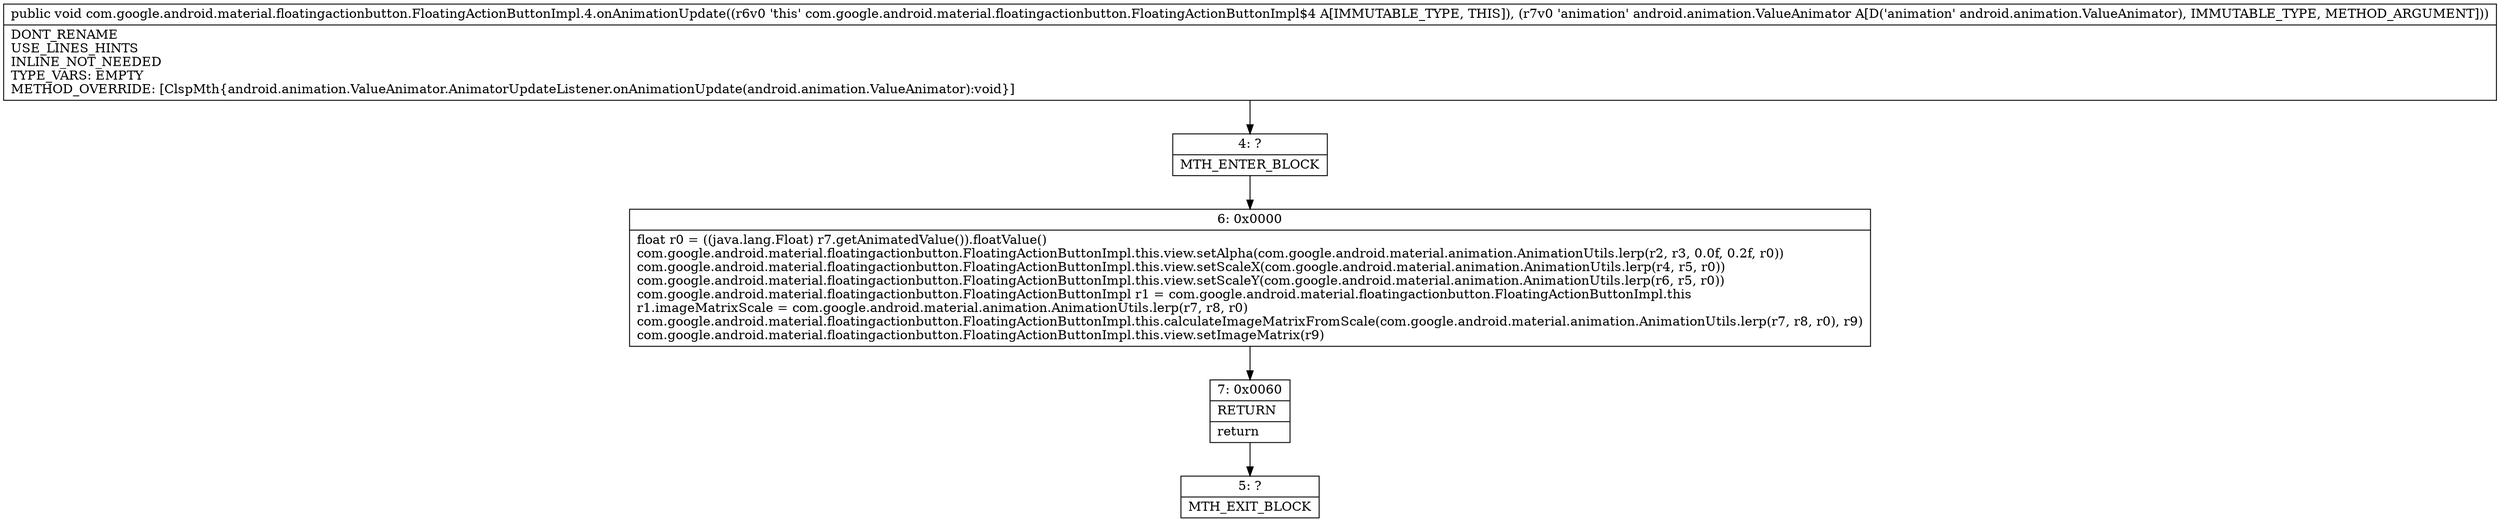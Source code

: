 digraph "CFG forcom.google.android.material.floatingactionbutton.FloatingActionButtonImpl.4.onAnimationUpdate(Landroid\/animation\/ValueAnimator;)V" {
Node_4 [shape=record,label="{4\:\ ?|MTH_ENTER_BLOCK\l}"];
Node_6 [shape=record,label="{6\:\ 0x0000|float r0 = ((java.lang.Float) r7.getAnimatedValue()).floatValue()\lcom.google.android.material.floatingactionbutton.FloatingActionButtonImpl.this.view.setAlpha(com.google.android.material.animation.AnimationUtils.lerp(r2, r3, 0.0f, 0.2f, r0))\lcom.google.android.material.floatingactionbutton.FloatingActionButtonImpl.this.view.setScaleX(com.google.android.material.animation.AnimationUtils.lerp(r4, r5, r0))\lcom.google.android.material.floatingactionbutton.FloatingActionButtonImpl.this.view.setScaleY(com.google.android.material.animation.AnimationUtils.lerp(r6, r5, r0))\lcom.google.android.material.floatingactionbutton.FloatingActionButtonImpl r1 = com.google.android.material.floatingactionbutton.FloatingActionButtonImpl.this\lr1.imageMatrixScale = com.google.android.material.animation.AnimationUtils.lerp(r7, r8, r0)\lcom.google.android.material.floatingactionbutton.FloatingActionButtonImpl.this.calculateImageMatrixFromScale(com.google.android.material.animation.AnimationUtils.lerp(r7, r8, r0), r9)\lcom.google.android.material.floatingactionbutton.FloatingActionButtonImpl.this.view.setImageMatrix(r9)\l}"];
Node_7 [shape=record,label="{7\:\ 0x0060|RETURN\l|return\l}"];
Node_5 [shape=record,label="{5\:\ ?|MTH_EXIT_BLOCK\l}"];
MethodNode[shape=record,label="{public void com.google.android.material.floatingactionbutton.FloatingActionButtonImpl.4.onAnimationUpdate((r6v0 'this' com.google.android.material.floatingactionbutton.FloatingActionButtonImpl$4 A[IMMUTABLE_TYPE, THIS]), (r7v0 'animation' android.animation.ValueAnimator A[D('animation' android.animation.ValueAnimator), IMMUTABLE_TYPE, METHOD_ARGUMENT]))  | DONT_RENAME\lUSE_LINES_HINTS\lINLINE_NOT_NEEDED\lTYPE_VARS: EMPTY\lMETHOD_OVERRIDE: [ClspMth\{android.animation.ValueAnimator.AnimatorUpdateListener.onAnimationUpdate(android.animation.ValueAnimator):void\}]\l}"];
MethodNode -> Node_4;Node_4 -> Node_6;
Node_6 -> Node_7;
Node_7 -> Node_5;
}

